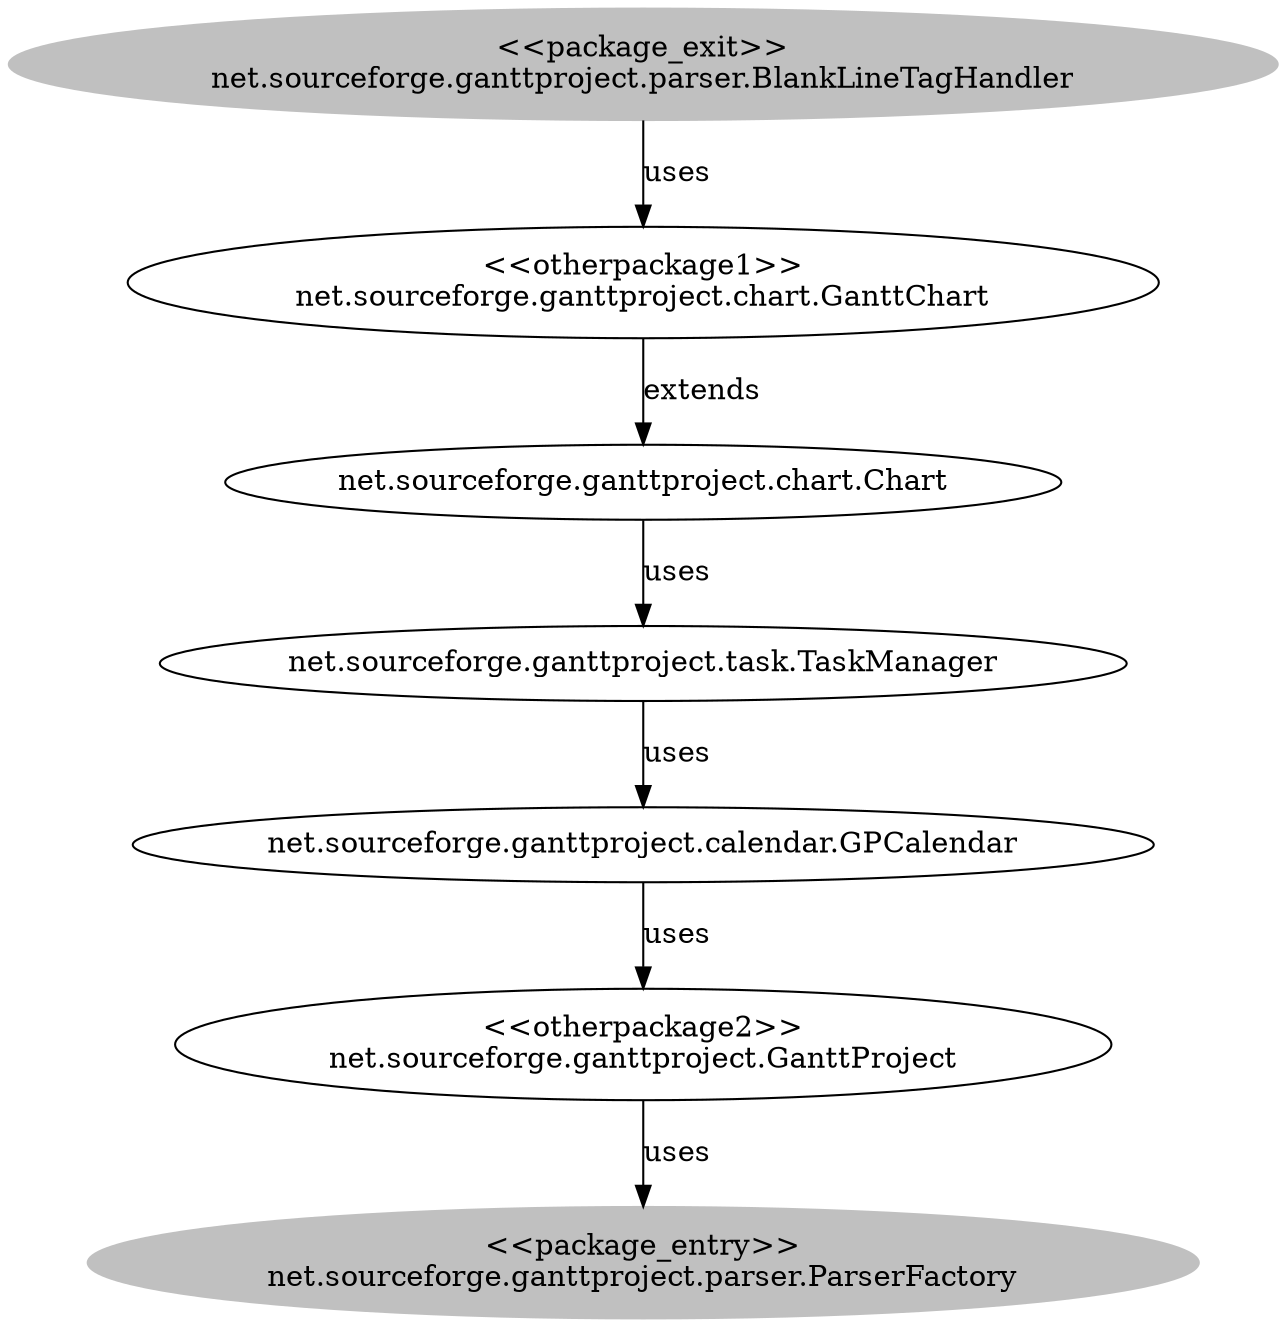 digraph cd {
	net_sourceforge_ganttproject_parser_BlankLineTagHandler [label="<<package_exit>>
net.sourceforge.ganttproject.parser.BlankLineTagHandler",style=filled,color="grey"];
	net_sourceforge_ganttproject_parser_ParserFactory [label="<<package_entry>>
net.sourceforge.ganttproject.parser.ParserFactory",style=filled,color="grey"];
	net_sourceforge_ganttproject_chart_GanttChart [label="<<otherpackage1>>
net.sourceforge.ganttproject.chart.GanttChart"];
	net_sourceforge_ganttproject_GanttProject [label="<<otherpackage2>>
net.sourceforge.ganttproject.GanttProject"];
	net_sourceforge_ganttproject_calendar_GPCalendar [label="net.sourceforge.ganttproject.calendar.GPCalendar"];
	net_sourceforge_ganttproject_chart_Chart [label="net.sourceforge.ganttproject.chart.Chart"];
	net_sourceforge_ganttproject_task_TaskManager [label="net.sourceforge.ganttproject.task.TaskManager"];
	net_sourceforge_ganttproject_parser_BlankLineTagHandler -> net_sourceforge_ganttproject_chart_GanttChart [label=uses];
	net_sourceforge_ganttproject_GanttProject -> net_sourceforge_ganttproject_parser_ParserFactory [label=uses];
	net_sourceforge_ganttproject_chart_GanttChart -> net_sourceforge_ganttproject_chart_Chart [label=extends];
	net_sourceforge_ganttproject_chart_Chart -> net_sourceforge_ganttproject_task_TaskManager [label=uses];
	net_sourceforge_ganttproject_task_TaskManager -> net_sourceforge_ganttproject_calendar_GPCalendar [label=uses];
	net_sourceforge_ganttproject_calendar_GPCalendar -> net_sourceforge_ganttproject_GanttProject [label=uses];
}
